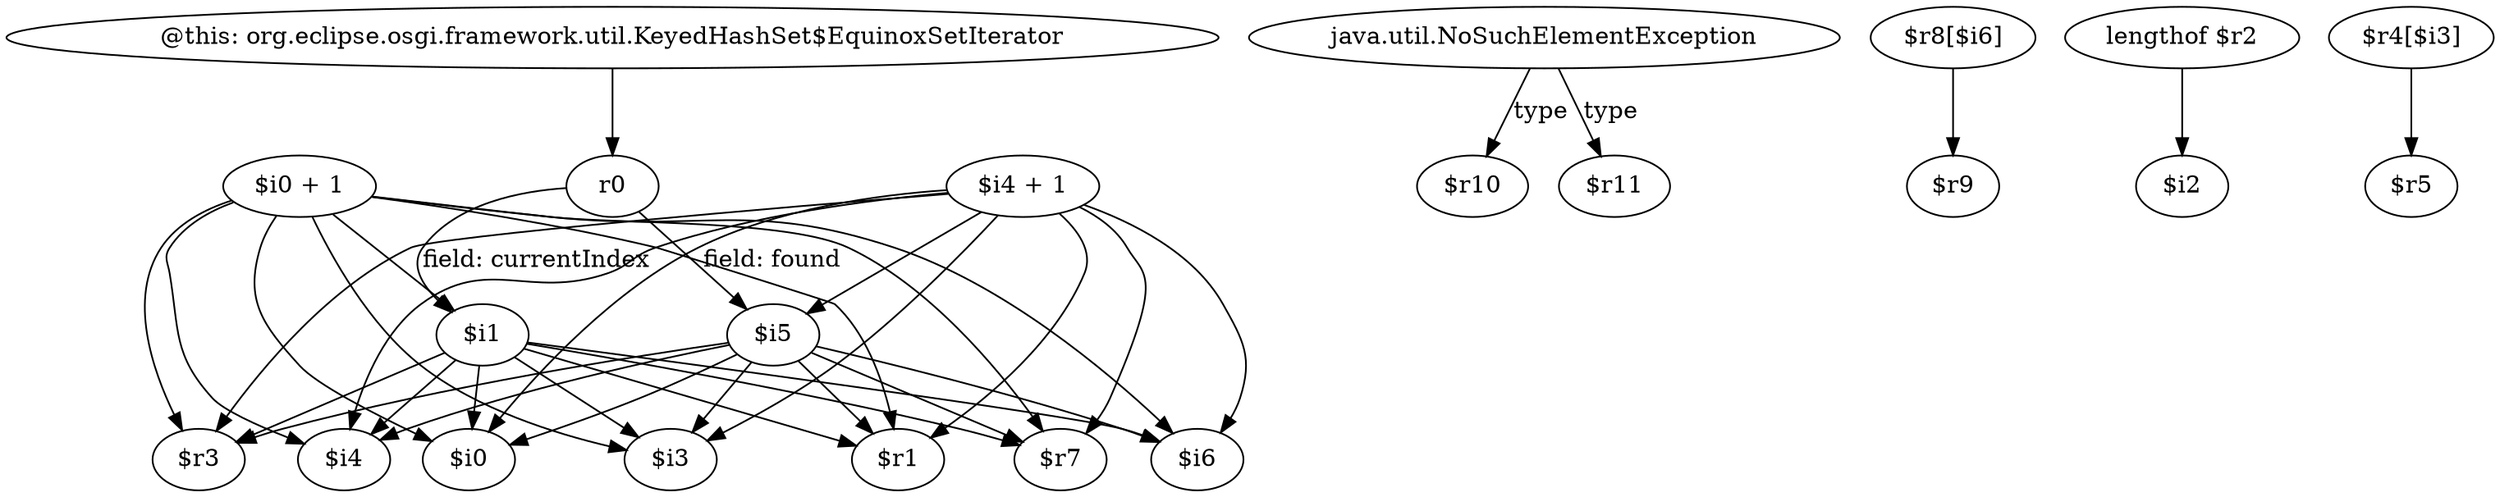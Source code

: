 digraph g {
0[label="$i5"]
1[label="$i0"]
0->1[label=""]
2[label="$i1"]
2->1[label=""]
3[label="$i3"]
0->3[label=""]
2->3[label=""]
4[label="$i4 + 1"]
5[label="$r1"]
4->5[label=""]
6[label="$i0 + 1"]
6->1[label=""]
7[label="$i6"]
2->7[label=""]
4->0[label=""]
2->5[label=""]
0->5[label=""]
6->3[label=""]
6->7[label=""]
4->7[label=""]
8[label="java.util.NoSuchElementException"]
9[label="$r10"]
8->9[label="type"]
4->1[label=""]
10[label="$r3"]
4->10[label=""]
11[label="$r7"]
0->11[label=""]
6->11[label=""]
12[label="$r8[$i6]"]
13[label="$r9"]
12->13[label=""]
4->11[label=""]
14[label="$r11"]
8->14[label="type"]
15[label="lengthof $r2"]
16[label="$i2"]
15->16[label=""]
17[label="$i4"]
6->17[label=""]
4->17[label=""]
18[label="@this: org.eclipse.osgi.framework.util.KeyedHashSet$EquinoxSetIterator"]
19[label="r0"]
18->19[label=""]
0->17[label=""]
0->10[label=""]
6->10[label=""]
20[label="$r4[$i3]"]
21[label="$r5"]
20->21[label=""]
19->0[label="field: found"]
2->11[label=""]
2->10[label=""]
19->2[label="field: currentIndex"]
6->2[label=""]
4->3[label=""]
6->5[label=""]
2->17[label=""]
0->7[label=""]
}